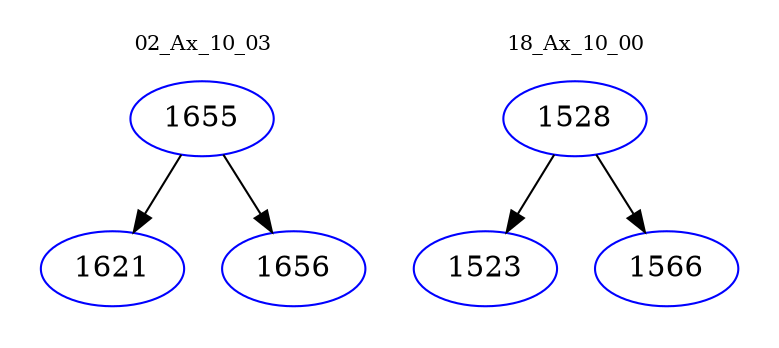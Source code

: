 digraph{
subgraph cluster_0 {
color = white
label = "02_Ax_10_03";
fontsize=10;
T0_1655 [label="1655", color="blue"]
T0_1655 -> T0_1621 [color="black"]
T0_1621 [label="1621", color="blue"]
T0_1655 -> T0_1656 [color="black"]
T0_1656 [label="1656", color="blue"]
}
subgraph cluster_1 {
color = white
label = "18_Ax_10_00";
fontsize=10;
T1_1528 [label="1528", color="blue"]
T1_1528 -> T1_1523 [color="black"]
T1_1523 [label="1523", color="blue"]
T1_1528 -> T1_1566 [color="black"]
T1_1566 [label="1566", color="blue"]
}
}
